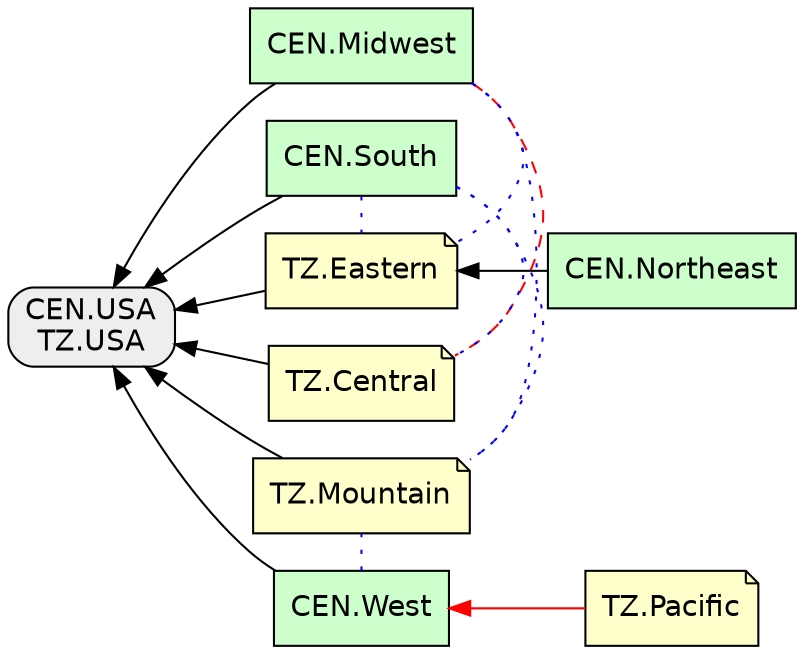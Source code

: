 digraph{
rankdir=RL
node[shape=box style=filled fillcolor="#CCFFCC" fontname="helvetica"] 
"CEN.Midwest"
"CEN.South"
"CEN.Northeast"
"CEN.West"
node[shape=box style="filled,rounded" fillcolor="#EEEEEE" fontname="helvetica"] 
"CEN.USA\nTZ.USA"
node[shape=note style=filled fillcolor="#FFFFCC" fontname="helvetica"] 
"TZ.Eastern"
"TZ.Pacific"
"TZ.Central"
"TZ.Mountain"
edge[arrowhead=normal style=solid color="#FF0000" constraint=true penwidth=1]
"TZ.Pacific" -> "CEN.West"
edge[arrowhead=normal style=dotted color="#000000" constraint=true penwidth=1]
edge[arrowhead=normal style=solid color="#000000" constraint=true penwidth=1]
"CEN.South" -> "CEN.USA\nTZ.USA"
"CEN.Midwest" -> "CEN.USA\nTZ.USA"
"TZ.Eastern" -> "CEN.USA\nTZ.USA"
"TZ.Central" -> "CEN.USA\nTZ.USA"
"CEN.Northeast" -> "TZ.Eastern"
"CEN.West" -> "CEN.USA\nTZ.USA"
"TZ.Mountain" -> "CEN.USA\nTZ.USA"
edge[arrowhead=none style=dotted color="#0000FF" constraint=false penwidth=1]
"CEN.South" -> "TZ.Mountain"
"CEN.West" -> "TZ.Mountain"
"CEN.Midwest" -> "TZ.Mountain"
"CEN.South" -> "TZ.Central"
"CEN.Midwest" -> "TZ.Eastern"
"CEN.South" -> "TZ.Eastern"
edge[arrowhead=none style=dashed color="#FF0000" constraint=false penwidth=1]
"CEN.Midwest" -> "TZ.Central"
}
